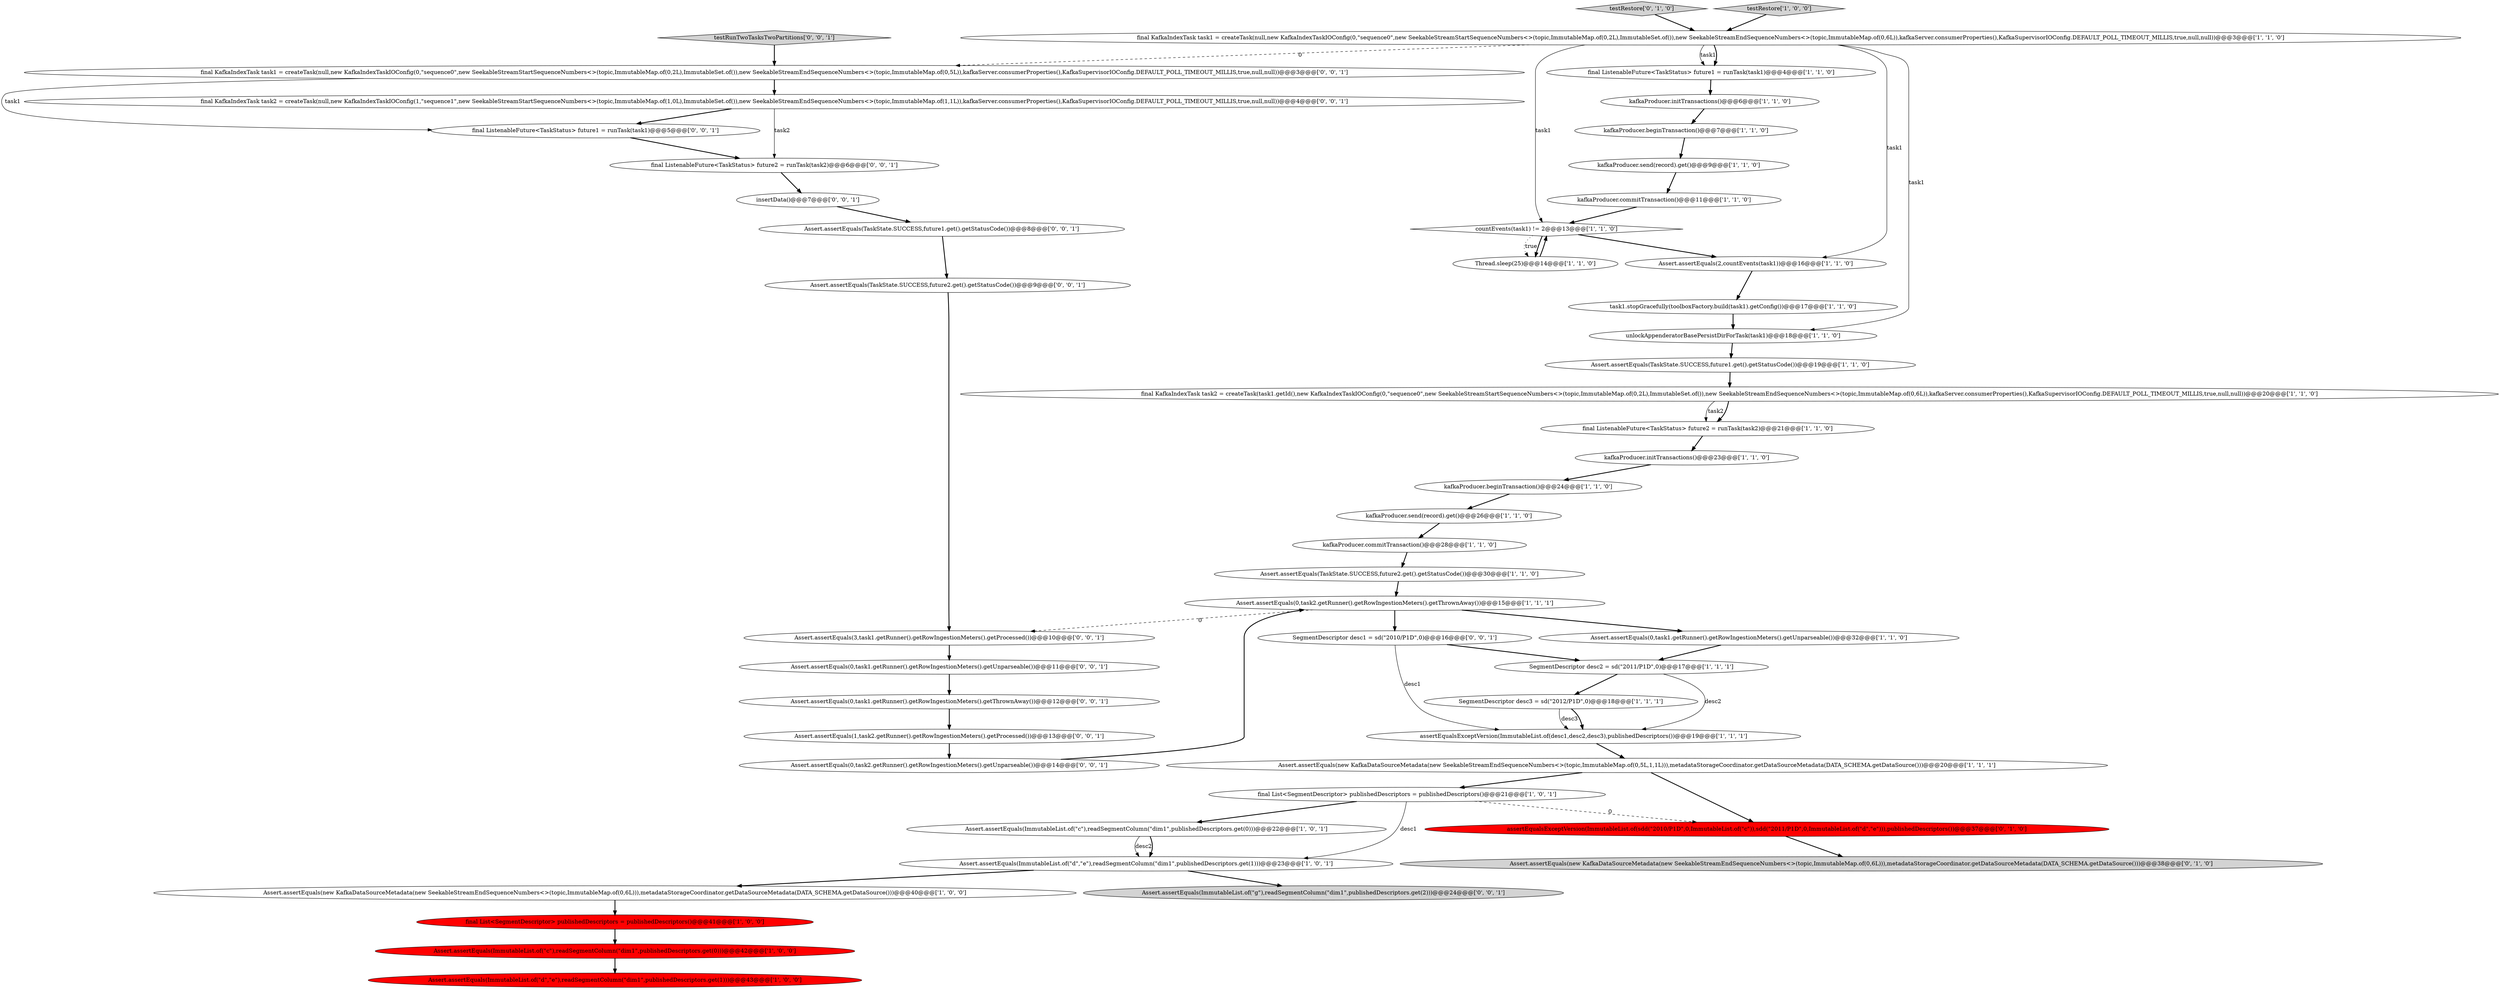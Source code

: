digraph {
16 [style = filled, label = "Assert.assertEquals(new KafkaDataSourceMetadata(new SeekableStreamEndSequenceNumbers<>(topic,ImmutableMap.of(0,6L))),metadataStorageCoordinator.getDataSourceMetadata(DATA_SCHEMA.getDataSource()))@@@40@@@['1', '0', '0']", fillcolor = white, shape = ellipse image = "AAA0AAABBB1BBB"];
35 [style = filled, label = "assertEqualsExceptVersion(ImmutableList.of(sdd(\"2010/P1D\",0,ImmutableList.of(\"c\")),sdd(\"2011/P1D\",0,ImmutableList.of(\"d\",\"e\"))),publishedDescriptors())@@@37@@@['0', '1', '0']", fillcolor = red, shape = ellipse image = "AAA1AAABBB2BBB"];
21 [style = filled, label = "Assert.assertEquals(ImmutableList.of(\"c\"),readSegmentColumn(\"dim1\",publishedDescriptors.get(0)))@@@42@@@['1', '0', '0']", fillcolor = red, shape = ellipse image = "AAA1AAABBB1BBB"];
22 [style = filled, label = "Assert.assertEquals(2,countEvents(task1))@@@16@@@['1', '1', '0']", fillcolor = white, shape = ellipse image = "AAA0AAABBB1BBB"];
6 [style = filled, label = "Assert.assertEquals(new KafkaDataSourceMetadata(new SeekableStreamEndSequenceNumbers<>(topic,ImmutableMap.of(0,5L,1,1L))),metadataStorageCoordinator.getDataSourceMetadata(DATA_SCHEMA.getDataSource()))@@@20@@@['1', '1', '1']", fillcolor = white, shape = ellipse image = "AAA0AAABBB1BBB"];
15 [style = filled, label = "kafkaProducer.send(record).get()@@@26@@@['1', '1', '0']", fillcolor = white, shape = ellipse image = "AAA0AAABBB1BBB"];
39 [style = filled, label = "insertData()@@@7@@@['0', '0', '1']", fillcolor = white, shape = ellipse image = "AAA0AAABBB3BBB"];
24 [style = filled, label = "final KafkaIndexTask task2 = createTask(task1.getId(),new KafkaIndexTaskIOConfig(0,\"sequence0\",new SeekableStreamStartSequenceNumbers<>(topic,ImmutableMap.of(0,2L),ImmutableSet.of()),new SeekableStreamEndSequenceNumbers<>(topic,ImmutableMap.of(0,6L)),kafkaServer.consumerProperties(),KafkaSupervisorIOConfig.DEFAULT_POLL_TIMEOUT_MILLIS,true,null,null))@@@20@@@['1', '1', '0']", fillcolor = white, shape = ellipse image = "AAA0AAABBB1BBB"];
17 [style = filled, label = "final List<SegmentDescriptor> publishedDescriptors = publishedDescriptors()@@@41@@@['1', '0', '0']", fillcolor = red, shape = ellipse image = "AAA1AAABBB1BBB"];
43 [style = filled, label = "final ListenableFuture<TaskStatus> future2 = runTask(task2)@@@6@@@['0', '0', '1']", fillcolor = white, shape = ellipse image = "AAA0AAABBB3BBB"];
10 [style = filled, label = "kafkaProducer.send(record).get()@@@9@@@['1', '1', '0']", fillcolor = white, shape = ellipse image = "AAA0AAABBB1BBB"];
42 [style = filled, label = "testRunTwoTasksTwoPartitions['0', '0', '1']", fillcolor = lightgray, shape = diamond image = "AAA0AAABBB3BBB"];
14 [style = filled, label = "Assert.assertEquals(TaskState.SUCCESS,future2.get().getStatusCode())@@@30@@@['1', '1', '0']", fillcolor = white, shape = ellipse image = "AAA0AAABBB1BBB"];
8 [style = filled, label = "assertEqualsExceptVersion(ImmutableList.of(desc1,desc2,desc3),publishedDescriptors())@@@19@@@['1', '1', '1']", fillcolor = white, shape = ellipse image = "AAA0AAABBB1BBB"];
38 [style = filled, label = "Assert.assertEquals(TaskState.SUCCESS,future2.get().getStatusCode())@@@9@@@['0', '0', '1']", fillcolor = white, shape = ellipse image = "AAA0AAABBB3BBB"];
45 [style = filled, label = "Assert.assertEquals(TaskState.SUCCESS,future1.get().getStatusCode())@@@8@@@['0', '0', '1']", fillcolor = white, shape = ellipse image = "AAA0AAABBB3BBB"];
4 [style = filled, label = "countEvents(task1) != 2@@@13@@@['1', '1', '0']", fillcolor = white, shape = diamond image = "AAA0AAABBB1BBB"];
7 [style = filled, label = "final KafkaIndexTask task1 = createTask(null,new KafkaIndexTaskIOConfig(0,\"sequence0\",new SeekableStreamStartSequenceNumbers<>(topic,ImmutableMap.of(0,2L),ImmutableSet.of()),new SeekableStreamEndSequenceNumbers<>(topic,ImmutableMap.of(0,6L)),kafkaServer.consumerProperties(),KafkaSupervisorIOConfig.DEFAULT_POLL_TIMEOUT_MILLIS,true,null,null))@@@3@@@['1', '1', '0']", fillcolor = white, shape = ellipse image = "AAA0AAABBB1BBB"];
37 [style = filled, label = "final ListenableFuture<TaskStatus> future1 = runTask(task1)@@@5@@@['0', '0', '1']", fillcolor = white, shape = ellipse image = "AAA0AAABBB3BBB"];
48 [style = filled, label = "Assert.assertEquals(ImmutableList.of(\"g\"),readSegmentColumn(\"dim1\",publishedDescriptors.get(2)))@@@24@@@['0', '0', '1']", fillcolor = lightgray, shape = ellipse image = "AAA0AAABBB3BBB"];
31 [style = filled, label = "Assert.assertEquals(TaskState.SUCCESS,future1.get().getStatusCode())@@@19@@@['1', '1', '0']", fillcolor = white, shape = ellipse image = "AAA0AAABBB1BBB"];
44 [style = filled, label = "Assert.assertEquals(0,task1.getRunner().getRowIngestionMeters().getUnparseable())@@@11@@@['0', '0', '1']", fillcolor = white, shape = ellipse image = "AAA0AAABBB3BBB"];
23 [style = filled, label = "final List<SegmentDescriptor> publishedDescriptors = publishedDescriptors()@@@21@@@['1', '0', '1']", fillcolor = white, shape = ellipse image = "AAA0AAABBB1BBB"];
40 [style = filled, label = "SegmentDescriptor desc1 = sd(\"2010/P1D\",0)@@@16@@@['0', '0', '1']", fillcolor = white, shape = ellipse image = "AAA0AAABBB3BBB"];
28 [style = filled, label = "kafkaProducer.initTransactions()@@@6@@@['1', '1', '0']", fillcolor = white, shape = ellipse image = "AAA0AAABBB1BBB"];
33 [style = filled, label = "Assert.assertEquals(new KafkaDataSourceMetadata(new SeekableStreamEndSequenceNumbers<>(topic,ImmutableMap.of(0,6L))),metadataStorageCoordinator.getDataSourceMetadata(DATA_SCHEMA.getDataSource()))@@@38@@@['0', '1', '0']", fillcolor = lightgray, shape = ellipse image = "AAA0AAABBB2BBB"];
49 [style = filled, label = "Assert.assertEquals(0,task2.getRunner().getRowIngestionMeters().getUnparseable())@@@14@@@['0', '0', '1']", fillcolor = white, shape = ellipse image = "AAA0AAABBB3BBB"];
19 [style = filled, label = "kafkaProducer.commitTransaction()@@@11@@@['1', '1', '0']", fillcolor = white, shape = ellipse image = "AAA0AAABBB1BBB"];
41 [style = filled, label = "final KafkaIndexTask task1 = createTask(null,new KafkaIndexTaskIOConfig(0,\"sequence0\",new SeekableStreamStartSequenceNumbers<>(topic,ImmutableMap.of(0,2L),ImmutableSet.of()),new SeekableStreamEndSequenceNumbers<>(topic,ImmutableMap.of(0,5L)),kafkaServer.consumerProperties(),KafkaSupervisorIOConfig.DEFAULT_POLL_TIMEOUT_MILLIS,true,null,null))@@@3@@@['0', '0', '1']", fillcolor = white, shape = ellipse image = "AAA0AAABBB3BBB"];
30 [style = filled, label = "Assert.assertEquals(0,task1.getRunner().getRowIngestionMeters().getUnparseable())@@@32@@@['1', '1', '0']", fillcolor = white, shape = ellipse image = "AAA0AAABBB1BBB"];
34 [style = filled, label = "testRestore['0', '1', '0']", fillcolor = lightgray, shape = diamond image = "AAA0AAABBB2BBB"];
12 [style = filled, label = "kafkaProducer.initTransactions()@@@23@@@['1', '1', '0']", fillcolor = white, shape = ellipse image = "AAA0AAABBB1BBB"];
1 [style = filled, label = "Thread.sleep(25)@@@14@@@['1', '1', '0']", fillcolor = white, shape = ellipse image = "AAA0AAABBB1BBB"];
25 [style = filled, label = "kafkaProducer.beginTransaction()@@@24@@@['1', '1', '0']", fillcolor = white, shape = ellipse image = "AAA0AAABBB1BBB"];
9 [style = filled, label = "SegmentDescriptor desc3 = sd(\"2012/P1D\",0)@@@18@@@['1', '1', '1']", fillcolor = white, shape = ellipse image = "AAA0AAABBB1BBB"];
26 [style = filled, label = "testRestore['1', '0', '0']", fillcolor = lightgray, shape = diamond image = "AAA0AAABBB1BBB"];
32 [style = filled, label = "Assert.assertEquals(ImmutableList.of(\"c\"),readSegmentColumn(\"dim1\",publishedDescriptors.get(0)))@@@22@@@['1', '0', '1']", fillcolor = white, shape = ellipse image = "AAA0AAABBB1BBB"];
20 [style = filled, label = "Assert.assertEquals(ImmutableList.of(\"d\",\"e\"),readSegmentColumn(\"dim1\",publishedDescriptors.get(1)))@@@23@@@['1', '0', '1']", fillcolor = white, shape = ellipse image = "AAA0AAABBB1BBB"];
11 [style = filled, label = "SegmentDescriptor desc2 = sd(\"2011/P1D\",0)@@@17@@@['1', '1', '1']", fillcolor = white, shape = ellipse image = "AAA0AAABBB1BBB"];
5 [style = filled, label = "kafkaProducer.commitTransaction()@@@28@@@['1', '1', '0']", fillcolor = white, shape = ellipse image = "AAA0AAABBB1BBB"];
36 [style = filled, label = "Assert.assertEquals(0,task1.getRunner().getRowIngestionMeters().getThrownAway())@@@12@@@['0', '0', '1']", fillcolor = white, shape = ellipse image = "AAA0AAABBB3BBB"];
46 [style = filled, label = "Assert.assertEquals(1,task2.getRunner().getRowIngestionMeters().getProcessed())@@@13@@@['0', '0', '1']", fillcolor = white, shape = ellipse image = "AAA0AAABBB3BBB"];
18 [style = filled, label = "kafkaProducer.beginTransaction()@@@7@@@['1', '1', '0']", fillcolor = white, shape = ellipse image = "AAA0AAABBB1BBB"];
13 [style = filled, label = "final ListenableFuture<TaskStatus> future2 = runTask(task2)@@@21@@@['1', '1', '0']", fillcolor = white, shape = ellipse image = "AAA0AAABBB1BBB"];
2 [style = filled, label = "Assert.assertEquals(0,task2.getRunner().getRowIngestionMeters().getThrownAway())@@@15@@@['1', '1', '1']", fillcolor = white, shape = ellipse image = "AAA0AAABBB1BBB"];
29 [style = filled, label = "unlockAppenderatorBasePersistDirForTask(task1)@@@18@@@['1', '1', '0']", fillcolor = white, shape = ellipse image = "AAA0AAABBB1BBB"];
3 [style = filled, label = "final ListenableFuture<TaskStatus> future1 = runTask(task1)@@@4@@@['1', '1', '0']", fillcolor = white, shape = ellipse image = "AAA0AAABBB1BBB"];
27 [style = filled, label = "task1.stopGracefully(toolboxFactory.build(task1).getConfig())@@@17@@@['1', '1', '0']", fillcolor = white, shape = ellipse image = "AAA0AAABBB1BBB"];
47 [style = filled, label = "Assert.assertEquals(3,task1.getRunner().getRowIngestionMeters().getProcessed())@@@10@@@['0', '0', '1']", fillcolor = white, shape = ellipse image = "AAA0AAABBB3BBB"];
50 [style = filled, label = "final KafkaIndexTask task2 = createTask(null,new KafkaIndexTaskIOConfig(1,\"sequence1\",new SeekableStreamStartSequenceNumbers<>(topic,ImmutableMap.of(1,0L),ImmutableSet.of()),new SeekableStreamEndSequenceNumbers<>(topic,ImmutableMap.of(1,1L)),kafkaServer.consumerProperties(),KafkaSupervisorIOConfig.DEFAULT_POLL_TIMEOUT_MILLIS,true,null,null))@@@4@@@['0', '0', '1']", fillcolor = white, shape = ellipse image = "AAA0AAABBB3BBB"];
0 [style = filled, label = "Assert.assertEquals(ImmutableList.of(\"d\",\"e\"),readSegmentColumn(\"dim1\",publishedDescriptors.get(1)))@@@43@@@['1', '0', '0']", fillcolor = red, shape = ellipse image = "AAA1AAABBB1BBB"];
9->8 [style = solid, label="desc3"];
41->37 [style = solid, label="task1"];
1->4 [style = bold, label=""];
42->41 [style = bold, label=""];
7->29 [style = solid, label="task1"];
28->18 [style = bold, label=""];
6->35 [style = bold, label=""];
26->7 [style = bold, label=""];
44->36 [style = bold, label=""];
21->0 [style = bold, label=""];
4->1 [style = dotted, label="true"];
23->20 [style = solid, label="desc1"];
7->3 [style = solid, label="task1"];
6->23 [style = bold, label=""];
10->19 [style = bold, label=""];
7->4 [style = solid, label="task1"];
29->31 [style = bold, label=""];
31->24 [style = bold, label=""];
50->37 [style = bold, label=""];
46->49 [style = bold, label=""];
35->33 [style = bold, label=""];
23->35 [style = dashed, label="0"];
23->32 [style = bold, label=""];
34->7 [style = bold, label=""];
39->45 [style = bold, label=""];
8->6 [style = bold, label=""];
2->47 [style = dashed, label="0"];
2->40 [style = bold, label=""];
16->17 [style = bold, label=""];
5->14 [style = bold, label=""];
11->9 [style = bold, label=""];
9->8 [style = bold, label=""];
7->3 [style = bold, label=""];
15->5 [style = bold, label=""];
24->13 [style = solid, label="task2"];
40->8 [style = solid, label="desc1"];
30->11 [style = bold, label=""];
3->28 [style = bold, label=""];
37->43 [style = bold, label=""];
36->46 [style = bold, label=""];
40->11 [style = bold, label=""];
32->20 [style = solid, label="desc2"];
13->12 [style = bold, label=""];
20->16 [style = bold, label=""];
18->10 [style = bold, label=""];
22->27 [style = bold, label=""];
12->25 [style = bold, label=""];
20->48 [style = bold, label=""];
11->8 [style = solid, label="desc2"];
45->38 [style = bold, label=""];
25->15 [style = bold, label=""];
38->47 [style = bold, label=""];
47->44 [style = bold, label=""];
49->2 [style = bold, label=""];
7->41 [style = dashed, label="0"];
4->1 [style = bold, label=""];
14->2 [style = bold, label=""];
19->4 [style = bold, label=""];
27->29 [style = bold, label=""];
50->43 [style = solid, label="task2"];
2->30 [style = bold, label=""];
43->39 [style = bold, label=""];
32->20 [style = bold, label=""];
4->22 [style = bold, label=""];
17->21 [style = bold, label=""];
41->50 [style = bold, label=""];
7->22 [style = solid, label="task1"];
24->13 [style = bold, label=""];
}
